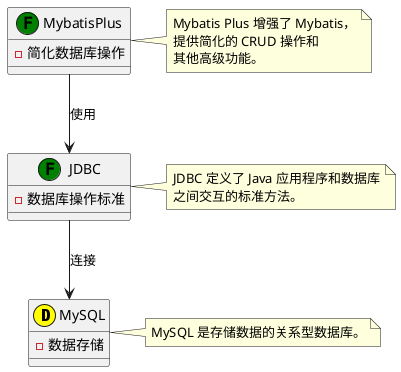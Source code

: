 @startuml
class MySQL <<(D,yellow)>> {
  - 数据存储
}
class JDBC <<(F,green)>> {
  - 数据库操作标准
}
class MybatisPlus <<(F,green)>> {
  - 简化数据库操作
}

MybatisPlus --> JDBC : 使用
JDBC --> MySQL : 连接

note right of JDBC
  JDBC 定义了 Java 应用程序和数据库
  之间交互的标准方法。
end note

note right of MybatisPlus
  Mybatis Plus 增强了 Mybatis，
  提供简化的 CRUD 操作和
  其他高级功能。
end note

note right of MySQL
  MySQL 是存储数据的关系型数据库。
end note

@enduml

